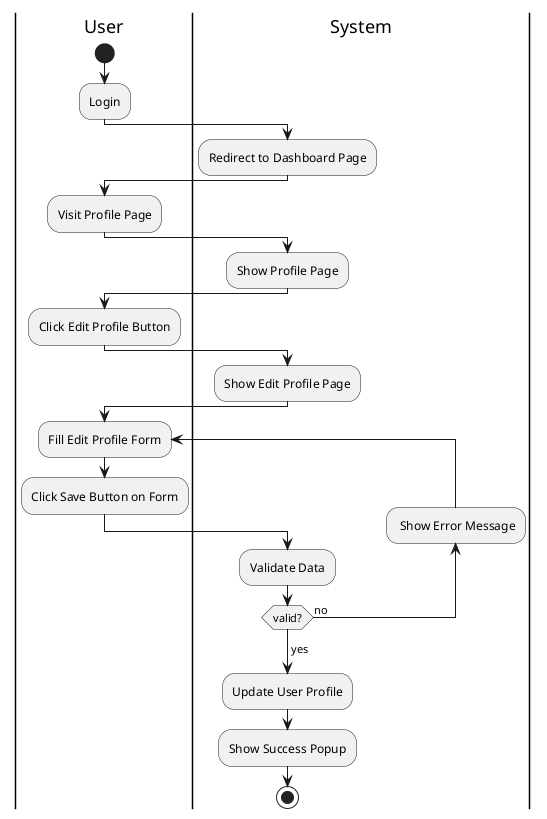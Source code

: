 @startuml EditProfile
|User|
start
:Login;
|System|
:Redirect to Dashboard Page;
|User|
:Visit Profile Page;
|System|
:Show Profile Page;
|User|
:Click Edit Profile Button;
|System|
:Show Edit Profile Page;
|User|
repeat :Fill Edit Profile Form;
:Click Save Button on Form;
|System|
:Validate Data;
backward: Show Error Message;
repeat while(valid?) is (no)
-> yes;
:Update User Profile;
:Show Success Popup;
stop
@enduml
